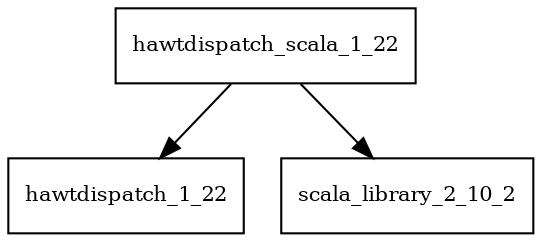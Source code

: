 digraph hawtdispatch_scala_1_22_dependencies {
  node [shape = box, fontsize=10.0];
  hawtdispatch_scala_1_22 -> hawtdispatch_1_22;
  hawtdispatch_scala_1_22 -> scala_library_2_10_2;
}
